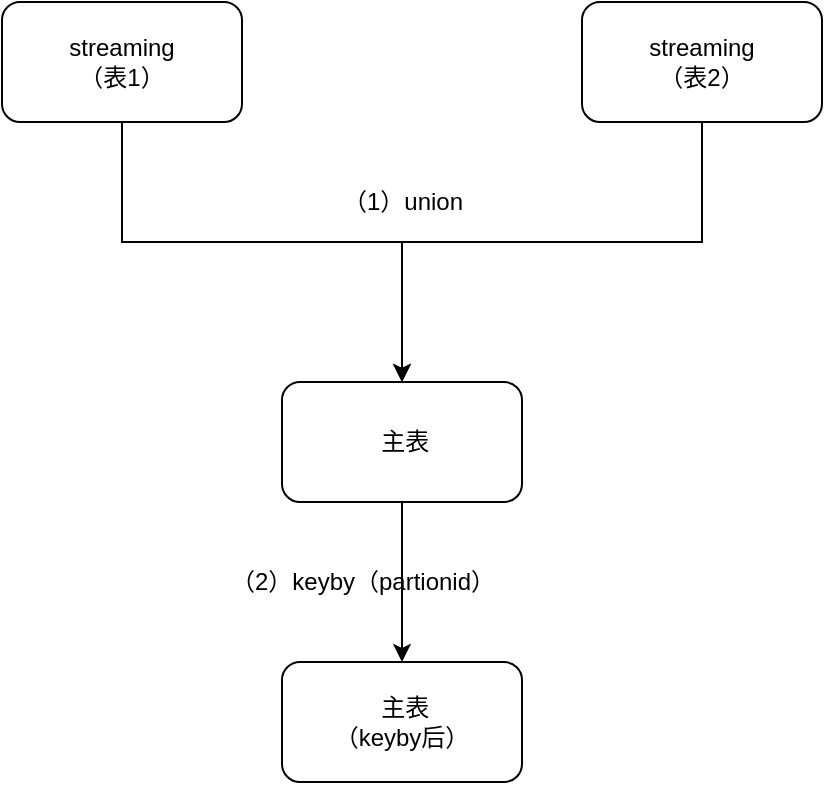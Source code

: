 <mxfile version="16.2.7" type="github">
  <diagram id="1vFym9fmWpFajgOPOLZF" name="Page-1">
    <mxGraphModel dx="2066" dy="1163" grid="1" gridSize="10" guides="1" tooltips="1" connect="1" arrows="1" fold="1" page="1" pageScale="1" pageWidth="827" pageHeight="1169" math="0" shadow="0">
      <root>
        <mxCell id="0" />
        <mxCell id="1" parent="0" />
        <mxCell id="mzS5OvfjFmxbeAaJNWGp-5" value="" style="edgeStyle=orthogonalEdgeStyle;rounded=0;orthogonalLoop=1;jettySize=auto;html=1;" edge="1" parent="1" source="mzS5OvfjFmxbeAaJNWGp-2" target="mzS5OvfjFmxbeAaJNWGp-4">
          <mxGeometry relative="1" as="geometry">
            <Array as="points">
              <mxPoint x="240" y="210" />
              <mxPoint x="380" y="210" />
            </Array>
          </mxGeometry>
        </mxCell>
        <mxCell id="mzS5OvfjFmxbeAaJNWGp-2" value="streaming&lt;br&gt;（表1）" style="rounded=1;whiteSpace=wrap;html=1;" vertex="1" parent="1">
          <mxGeometry x="180" y="90" width="120" height="60" as="geometry" />
        </mxCell>
        <mxCell id="mzS5OvfjFmxbeAaJNWGp-6" style="edgeStyle=orthogonalEdgeStyle;rounded=0;orthogonalLoop=1;jettySize=auto;html=1;" edge="1" parent="1" source="mzS5OvfjFmxbeAaJNWGp-3">
          <mxGeometry relative="1" as="geometry">
            <mxPoint x="380" y="280" as="targetPoint" />
            <Array as="points">
              <mxPoint x="530" y="210" />
              <mxPoint x="380" y="210" />
            </Array>
          </mxGeometry>
        </mxCell>
        <mxCell id="mzS5OvfjFmxbeAaJNWGp-3" value="streaming&lt;br&gt;（表2）" style="rounded=1;whiteSpace=wrap;html=1;" vertex="1" parent="1">
          <mxGeometry x="470" y="90" width="120" height="60" as="geometry" />
        </mxCell>
        <mxCell id="mzS5OvfjFmxbeAaJNWGp-8" value="" style="edgeStyle=orthogonalEdgeStyle;rounded=0;orthogonalLoop=1;jettySize=auto;html=1;" edge="1" parent="1" source="mzS5OvfjFmxbeAaJNWGp-4" target="mzS5OvfjFmxbeAaJNWGp-7">
          <mxGeometry relative="1" as="geometry" />
        </mxCell>
        <mxCell id="mzS5OvfjFmxbeAaJNWGp-4" value="&amp;nbsp;主表" style="whiteSpace=wrap;html=1;rounded=1;" vertex="1" parent="1">
          <mxGeometry x="320" y="280" width="120" height="60" as="geometry" />
        </mxCell>
        <mxCell id="mzS5OvfjFmxbeAaJNWGp-7" value="&lt;span&gt;&amp;nbsp;主表&lt;br&gt;（keyby后）&lt;br&gt;&lt;/span&gt;" style="whiteSpace=wrap;html=1;rounded=1;" vertex="1" parent="1">
          <mxGeometry x="320" y="420" width="120" height="60" as="geometry" />
        </mxCell>
        <mxCell id="mzS5OvfjFmxbeAaJNWGp-9" value="（1）union" style="text;html=1;align=center;verticalAlign=middle;resizable=0;points=[];autosize=1;strokeColor=none;fillColor=none;" vertex="1" parent="1">
          <mxGeometry x="340" y="180" width="80" height="20" as="geometry" />
        </mxCell>
        <mxCell id="mzS5OvfjFmxbeAaJNWGp-10" value="（2）keyby（partionid）" style="text;html=1;align=center;verticalAlign=middle;resizable=0;points=[];autosize=1;strokeColor=none;fillColor=none;" vertex="1" parent="1">
          <mxGeometry x="285" y="370" width="150" height="20" as="geometry" />
        </mxCell>
      </root>
    </mxGraphModel>
  </diagram>
</mxfile>

